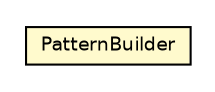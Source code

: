 #!/usr/local/bin/dot
#
# Class diagram 
# Generated by UMLGraph version R5_6-24-gf6e263 (http://www.umlgraph.org/)
#

digraph G {
	edge [fontname="Helvetica",fontsize=10,labelfontname="Helvetica",labelfontsize=10];
	node [fontname="Helvetica",fontsize=10,shape=plaintext];
	nodesep=0.25;
	ranksep=0.5;
	// com.rockhoppertech.music.PatternBuilder
	c7695 [label=<<table title="com.rockhoppertech.music.PatternBuilder" border="0" cellborder="1" cellspacing="0" cellpadding="2" port="p" bgcolor="lemonChiffon" href="./PatternBuilder.html">
		<tr><td><table border="0" cellspacing="0" cellpadding="1">
<tr><td align="center" balign="center"> PatternBuilder </td></tr>
		</table></td></tr>
		</table>>, URL="./PatternBuilder.html", fontname="Helvetica", fontcolor="black", fontsize=9.0];
}

